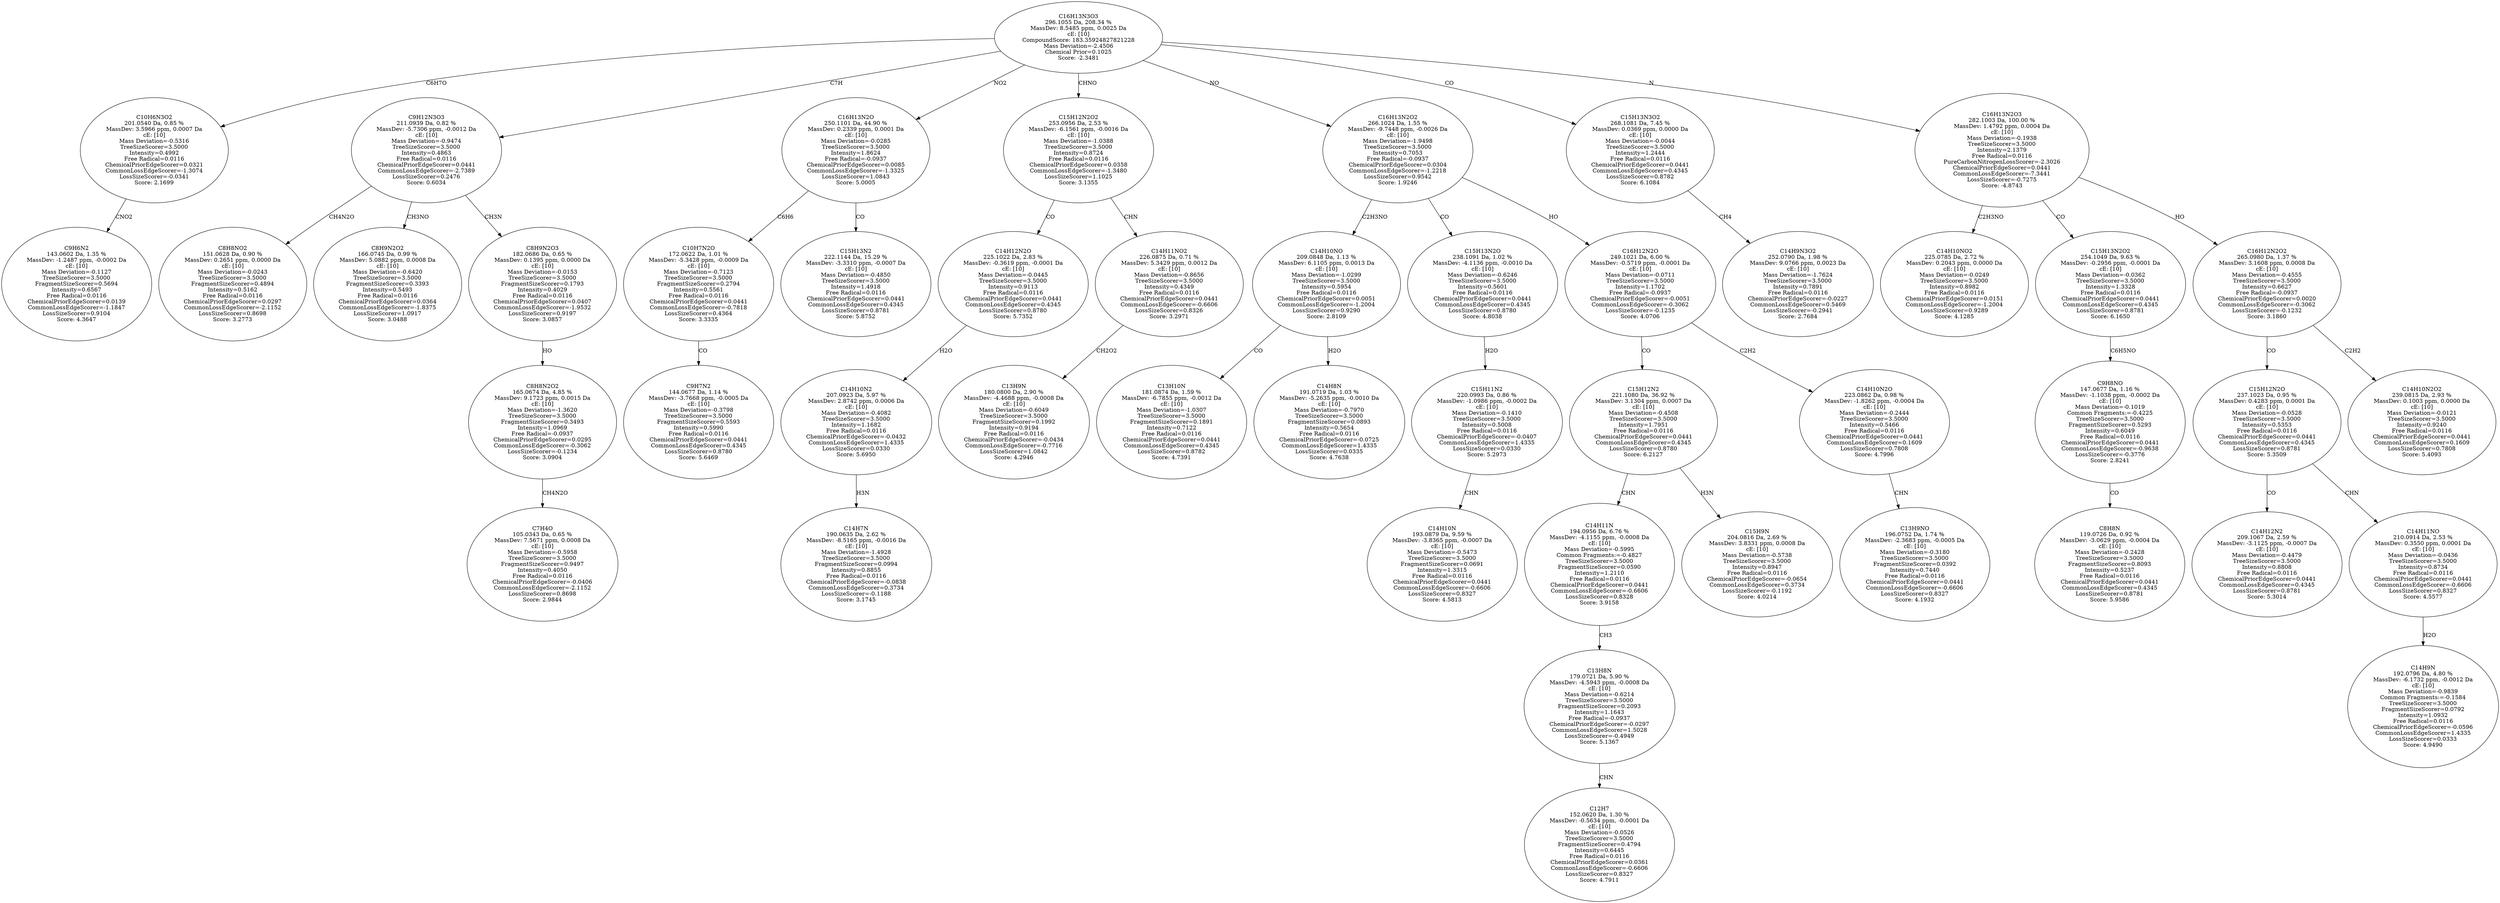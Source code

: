 strict digraph {
v1 [label="C9H6N2\n143.0602 Da, 1.35 %\nMassDev: -1.2487 ppm, -0.0002 Da\ncE: [10]\nMass Deviation=-0.1127\nTreeSizeScorer=3.5000\nFragmentSizeScorer=0.5694\nIntensity=0.6567\nFree Radical=0.0116\nChemicalPriorEdgeScorer=0.0139\nCommonLossEdgeScorer=-1.1847\nLossSizeScorer=0.9104\nScore: 4.3647"];
v2 [label="C10H6N3O2\n201.0540 Da, 0.85 %\nMassDev: 3.5966 ppm, 0.0007 Da\ncE: [10]\nMass Deviation=-0.5316\nTreeSizeScorer=3.5000\nIntensity=0.4992\nFree Radical=0.0116\nChemicalPriorEdgeScorer=0.0321\nCommonLossEdgeScorer=-1.3074\nLossSizeScorer=-0.0341\nScore: 2.1699"];
v3 [label="C8H8NO2\n151.0628 Da, 0.90 %\nMassDev: 0.2651 ppm, 0.0000 Da\ncE: [10]\nMass Deviation=-0.0243\nTreeSizeScorer=3.5000\nFragmentSizeScorer=0.4894\nIntensity=0.5162\nFree Radical=0.0116\nChemicalPriorEdgeScorer=0.0297\nCommonLossEdgeScorer=-2.1152\nLossSizeScorer=0.8698\nScore: 3.2773"];
v4 [label="C8H9N2O2\n166.0745 Da, 0.99 %\nMassDev: 5.0882 ppm, 0.0008 Da\ncE: [10]\nMass Deviation=-0.6420\nTreeSizeScorer=3.5000\nFragmentSizeScorer=0.3393\nIntensity=0.5493\nFree Radical=0.0116\nChemicalPriorEdgeScorer=0.0364\nCommonLossEdgeScorer=-1.8375\nLossSizeScorer=1.0917\nScore: 3.0488"];
v5 [label="C7H4O\n105.0343 Da, 0.65 %\nMassDev: 7.5671 ppm, 0.0008 Da\ncE: [10]\nMass Deviation=-0.5958\nTreeSizeScorer=3.5000\nFragmentSizeScorer=0.9497\nIntensity=0.4050\nFree Radical=0.0116\nChemicalPriorEdgeScorer=-0.0406\nCommonLossEdgeScorer=-2.1152\nLossSizeScorer=0.8698\nScore: 2.9844"];
v6 [label="C8H8N2O2\n165.0674 Da, 4.85 %\nMassDev: 9.1723 ppm, 0.0015 Da\ncE: [10]\nMass Deviation=-1.3620\nTreeSizeScorer=3.5000\nFragmentSizeScorer=0.3493\nIntensity=1.0969\nFree Radical=-0.0937\nChemicalPriorEdgeScorer=0.0295\nCommonLossEdgeScorer=-0.3062\nLossSizeScorer=-0.1234\nScore: 3.0904"];
v7 [label="C8H9N2O3\n182.0686 Da, 0.65 %\nMassDev: 0.1395 ppm, 0.0000 Da\ncE: [10]\nMass Deviation=-0.0153\nTreeSizeScorer=3.5000\nFragmentSizeScorer=0.1793\nIntensity=0.4029\nFree Radical=0.0116\nChemicalPriorEdgeScorer=0.0407\nCommonLossEdgeScorer=-1.9532\nLossSizeScorer=0.9197\nScore: 3.0857"];
v8 [label="C9H12N3O3\n211.0939 Da, 0.82 %\nMassDev: -5.7306 ppm, -0.0012 Da\ncE: [10]\nMass Deviation=-0.9474\nTreeSizeScorer=3.5000\nIntensity=0.4863\nFree Radical=0.0116\nChemicalPriorEdgeScorer=0.0441\nCommonLossEdgeScorer=-2.7389\nLossSizeScorer=0.2476\nScore: 0.6034"];
v9 [label="C9H7N2\n144.0677 Da, 1.14 %\nMassDev: -3.7668 ppm, -0.0005 Da\ncE: [10]\nMass Deviation=-0.3798\nTreeSizeScorer=3.5000\nFragmentSizeScorer=0.5593\nIntensity=0.5990\nFree Radical=0.0116\nChemicalPriorEdgeScorer=0.0441\nCommonLossEdgeScorer=0.4345\nLossSizeScorer=0.8780\nScore: 5.6469"];
v10 [label="C10H7N2O\n172.0622 Da, 1.01 %\nMassDev: -5.3428 ppm, -0.0009 Da\ncE: [10]\nMass Deviation=-0.7123\nTreeSizeScorer=3.5000\nFragmentSizeScorer=0.2794\nIntensity=0.5561\nFree Radical=0.0116\nChemicalPriorEdgeScorer=0.0441\nCommonLossEdgeScorer=-0.7818\nLossSizeScorer=0.4364\nScore: 3.3335"];
v11 [label="C15H13N2\n222.1144 Da, 15.29 %\nMassDev: -3.3310 ppm, -0.0007 Da\ncE: [10]\nMass Deviation=-0.4850\nTreeSizeScorer=3.5000\nIntensity=1.4918\nFree Radical=0.0116\nChemicalPriorEdgeScorer=0.0441\nCommonLossEdgeScorer=0.4345\nLossSizeScorer=0.8781\nScore: 5.8752"];
v12 [label="C16H13N2O\n250.1101 Da, 44.90 %\nMassDev: 0.2339 ppm, 0.0001 Da\ncE: [10]\nMass Deviation=-0.0285\nTreeSizeScorer=3.5000\nIntensity=1.8624\nFree Radical=-0.0937\nChemicalPriorEdgeScorer=0.0085\nCommonLossEdgeScorer=-1.3325\nLossSizeScorer=1.0843\nScore: 5.0005"];
v13 [label="C14H7N\n190.0635 Da, 2.62 %\nMassDev: -8.5165 ppm, -0.0016 Da\ncE: [10]\nMass Deviation=-1.4928\nTreeSizeScorer=3.5000\nFragmentSizeScorer=0.0994\nIntensity=0.8855\nFree Radical=0.0116\nChemicalPriorEdgeScorer=-0.0838\nCommonLossEdgeScorer=0.3734\nLossSizeScorer=-0.1188\nScore: 3.1745"];
v14 [label="C14H10N2\n207.0923 Da, 5.97 %\nMassDev: 2.8742 ppm, 0.0006 Da\ncE: [10]\nMass Deviation=-0.4082\nTreeSizeScorer=3.5000\nIntensity=1.1682\nFree Radical=0.0116\nChemicalPriorEdgeScorer=-0.0432\nCommonLossEdgeScorer=1.4335\nLossSizeScorer=0.0330\nScore: 5.6950"];
v15 [label="C14H12N2O\n225.1022 Da, 2.83 %\nMassDev: -0.3619 ppm, -0.0001 Da\ncE: [10]\nMass Deviation=-0.0445\nTreeSizeScorer=3.5000\nIntensity=0.9113\nFree Radical=0.0116\nChemicalPriorEdgeScorer=0.0441\nCommonLossEdgeScorer=0.4345\nLossSizeScorer=0.8780\nScore: 5.7352"];
v16 [label="C13H9N\n180.0800 Da, 2.90 %\nMassDev: -4.4688 ppm, -0.0008 Da\ncE: [10]\nMass Deviation=-0.6049\nTreeSizeScorer=3.5000\nFragmentSizeScorer=0.1992\nIntensity=0.9194\nFree Radical=0.0116\nChemicalPriorEdgeScorer=-0.0434\nCommonLossEdgeScorer=-0.7716\nLossSizeScorer=1.0842\nScore: 4.2946"];
v17 [label="C14H11NO2\n226.0875 Da, 0.71 %\nMassDev: 5.3429 ppm, 0.0012 Da\ncE: [10]\nMass Deviation=-0.8656\nTreeSizeScorer=3.5000\nIntensity=0.4349\nFree Radical=0.0116\nChemicalPriorEdgeScorer=0.0441\nCommonLossEdgeScorer=-0.6606\nLossSizeScorer=0.8326\nScore: 3.2971"];
v18 [label="C15H12N2O2\n253.0956 Da, 2.53 %\nMassDev: -6.1561 ppm, -0.0016 Da\ncE: [10]\nMass Deviation=-1.0388\nTreeSizeScorer=3.5000\nIntensity=0.8724\nFree Radical=0.0116\nChemicalPriorEdgeScorer=0.0358\nCommonLossEdgeScorer=-1.3480\nLossSizeScorer=1.1025\nScore: 3.1355"];
v19 [label="C13H10N\n181.0874 Da, 1.59 %\nMassDev: -6.7855 ppm, -0.0012 Da\ncE: [10]\nMass Deviation=-1.0307\nTreeSizeScorer=3.5000\nFragmentSizeScorer=0.1891\nIntensity=0.7122\nFree Radical=0.0116\nChemicalPriorEdgeScorer=0.0441\nCommonLossEdgeScorer=0.4345\nLossSizeScorer=0.8782\nScore: 4.7391"];
v20 [label="C14H8N\n191.0719 Da, 1.03 %\nMassDev: -5.2635 ppm, -0.0010 Da\ncE: [10]\nMass Deviation=-0.7970\nTreeSizeScorer=3.5000\nFragmentSizeScorer=0.0893\nIntensity=0.5654\nFree Radical=0.0116\nChemicalPriorEdgeScorer=-0.0725\nCommonLossEdgeScorer=1.4335\nLossSizeScorer=0.0335\nScore: 4.7638"];
v21 [label="C14H10NO\n209.0848 Da, 1.13 %\nMassDev: 6.1105 ppm, 0.0013 Da\ncE: [10]\nMass Deviation=-1.0299\nTreeSizeScorer=3.5000\nIntensity=0.5954\nFree Radical=0.0116\nChemicalPriorEdgeScorer=0.0051\nCommonLossEdgeScorer=-1.2004\nLossSizeScorer=0.9290\nScore: 2.8109"];
v22 [label="C14H10N\n193.0879 Da, 9.59 %\nMassDev: -3.8365 ppm, -0.0007 Da\ncE: [10]\nMass Deviation=-0.5473\nTreeSizeScorer=3.5000\nFragmentSizeScorer=0.0691\nIntensity=1.3315\nFree Radical=0.0116\nChemicalPriorEdgeScorer=0.0441\nCommonLossEdgeScorer=-0.6606\nLossSizeScorer=0.8327\nScore: 4.5813"];
v23 [label="C15H11N2\n220.0993 Da, 0.86 %\nMassDev: -1.0986 ppm, -0.0002 Da\ncE: [10]\nMass Deviation=-0.1410\nTreeSizeScorer=3.5000\nIntensity=0.5008\nFree Radical=0.0116\nChemicalPriorEdgeScorer=-0.0407\nCommonLossEdgeScorer=1.4335\nLossSizeScorer=0.0330\nScore: 5.2973"];
v24 [label="C15H13N2O\n238.1091 Da, 1.02 %\nMassDev: -4.1136 ppm, -0.0010 Da\ncE: [10]\nMass Deviation=-0.6246\nTreeSizeScorer=3.5000\nIntensity=0.5601\nFree Radical=0.0116\nChemicalPriorEdgeScorer=0.0441\nCommonLossEdgeScorer=0.4345\nLossSizeScorer=0.8780\nScore: 4.8038"];
v25 [label="C12H7\n152.0620 Da, 1.30 %\nMassDev: -0.5634 ppm, -0.0001 Da\ncE: [10]\nMass Deviation=-0.0526\nTreeSizeScorer=3.5000\nFragmentSizeScorer=0.4794\nIntensity=0.6445\nFree Radical=0.0116\nChemicalPriorEdgeScorer=0.0361\nCommonLossEdgeScorer=-0.6606\nLossSizeScorer=0.8327\nScore: 4.7911"];
v26 [label="C13H8N\n179.0721 Da, 5.90 %\nMassDev: -4.5943 ppm, -0.0008 Da\ncE: [10]\nMass Deviation=-0.6214\nTreeSizeScorer=3.5000\nFragmentSizeScorer=0.2093\nIntensity=1.1643\nFree Radical=-0.0937\nChemicalPriorEdgeScorer=-0.0297\nCommonLossEdgeScorer=1.5028\nLossSizeScorer=-0.4949\nScore: 5.1367"];
v27 [label="C14H11N\n194.0956 Da, 6.76 %\nMassDev: -4.1155 ppm, -0.0008 Da\ncE: [10]\nMass Deviation=-0.5995\nCommon Fragments:=-0.4827\nTreeSizeScorer=3.5000\nFragmentSizeScorer=0.0590\nIntensity=1.2110\nFree Radical=0.0116\nChemicalPriorEdgeScorer=0.0441\nCommonLossEdgeScorer=-0.6606\nLossSizeScorer=0.8328\nScore: 3.9158"];
v28 [label="C15H9N\n204.0816 Da, 2.69 %\nMassDev: 3.8331 ppm, 0.0008 Da\ncE: [10]\nMass Deviation=-0.5738\nTreeSizeScorer=3.5000\nIntensity=0.8947\nFree Radical=0.0116\nChemicalPriorEdgeScorer=-0.0654\nCommonLossEdgeScorer=0.3734\nLossSizeScorer=-0.1192\nScore: 4.0214"];
v29 [label="C15H12N2\n221.1080 Da, 36.92 %\nMassDev: 3.1304 ppm, 0.0007 Da\ncE: [10]\nMass Deviation=-0.4508\nTreeSizeScorer=3.5000\nIntensity=1.7951\nFree Radical=0.0116\nChemicalPriorEdgeScorer=0.0441\nCommonLossEdgeScorer=0.4345\nLossSizeScorer=0.8780\nScore: 6.2127"];
v30 [label="C13H9NO\n196.0752 Da, 1.74 %\nMassDev: -2.3683 ppm, -0.0005 Da\ncE: [10]\nMass Deviation=-0.3180\nTreeSizeScorer=3.5000\nFragmentSizeScorer=0.0392\nIntensity=0.7440\nFree Radical=0.0116\nChemicalPriorEdgeScorer=0.0441\nCommonLossEdgeScorer=-0.6606\nLossSizeScorer=0.8327\nScore: 4.1932"];
v31 [label="C14H10N2O\n223.0862 Da, 0.98 %\nMassDev: -1.8262 ppm, -0.0004 Da\ncE: [10]\nMass Deviation=-0.2444\nTreeSizeScorer=3.5000\nIntensity=0.5466\nFree Radical=0.0116\nChemicalPriorEdgeScorer=0.0441\nCommonLossEdgeScorer=0.1609\nLossSizeScorer=0.7808\nScore: 4.7996"];
v32 [label="C16H12N2O\n249.1021 Da, 6.00 %\nMassDev: -0.5719 ppm, -0.0001 Da\ncE: [10]\nMass Deviation=-0.0711\nTreeSizeScorer=3.5000\nIntensity=1.1702\nFree Radical=-0.0937\nChemicalPriorEdgeScorer=-0.0051\nCommonLossEdgeScorer=-0.3062\nLossSizeScorer=-0.1235\nScore: 4.0706"];
v33 [label="C16H13N2O2\n266.1024 Da, 1.55 %\nMassDev: -9.7448 ppm, -0.0026 Da\ncE: [10]\nMass Deviation=-1.9498\nTreeSizeScorer=3.5000\nIntensity=0.7053\nFree Radical=-0.0937\nChemicalPriorEdgeScorer=0.0304\nCommonLossEdgeScorer=-1.2218\nLossSizeScorer=0.9542\nScore: 1.9246"];
v34 [label="C14H9N3O2\n252.0790 Da, 1.98 %\nMassDev: 9.0766 ppm, 0.0023 Da\ncE: [10]\nMass Deviation=-1.7624\nTreeSizeScorer=3.5000\nIntensity=0.7891\nFree Radical=0.0116\nChemicalPriorEdgeScorer=-0.0227\nCommonLossEdgeScorer=0.5469\nLossSizeScorer=-0.2941\nScore: 2.7684"];
v35 [label="C15H13N3O2\n268.1081 Da, 7.45 %\nMassDev: 0.0369 ppm, 0.0000 Da\ncE: [10]\nMass Deviation=-0.0044\nTreeSizeScorer=3.5000\nIntensity=1.2444\nFree Radical=0.0116\nChemicalPriorEdgeScorer=0.0441\nCommonLossEdgeScorer=0.4345\nLossSizeScorer=0.8782\nScore: 6.1084"];
v36 [label="C14H10NO2\n225.0785 Da, 2.72 %\nMassDev: 0.2043 ppm, 0.0000 Da\ncE: [10]\nMass Deviation=-0.0249\nTreeSizeScorer=3.5000\nIntensity=0.8982\nFree Radical=0.0116\nChemicalPriorEdgeScorer=0.0151\nCommonLossEdgeScorer=-1.2004\nLossSizeScorer=0.9289\nScore: 4.1285"];
v37 [label="C8H8N\n119.0726 Da, 0.92 %\nMassDev: -3.0629 ppm, -0.0004 Da\ncE: [10]\nMass Deviation=-0.2428\nTreeSizeScorer=3.5000\nFragmentSizeScorer=0.8093\nIntensity=0.5237\nFree Radical=0.0116\nChemicalPriorEdgeScorer=0.0441\nCommonLossEdgeScorer=0.4345\nLossSizeScorer=0.8781\nScore: 5.9586"];
v38 [label="C9H8NO\n147.0677 Da, 1.16 %\nMassDev: -1.1038 ppm, -0.0002 Da\ncE: [10]\nMass Deviation=-0.1019\nCommon Fragments:=-0.4225\nTreeSizeScorer=3.5000\nFragmentSizeScorer=0.5293\nIntensity=0.6049\nFree Radical=0.0116\nChemicalPriorEdgeScorer=0.0441\nCommonLossEdgeScorer=-0.9638\nLossSizeScorer=-0.3776\nScore: 2.8241"];
v39 [label="C15H13N2O2\n254.1049 Da, 9.63 %\nMassDev: -0.2956 ppm, -0.0001 Da\ncE: [10]\nMass Deviation=-0.0362\nTreeSizeScorer=3.5000\nIntensity=1.3328\nFree Radical=0.0116\nChemicalPriorEdgeScorer=0.0441\nCommonLossEdgeScorer=0.4345\nLossSizeScorer=0.8781\nScore: 6.1650"];
v40 [label="C14H12N2\n209.1067 Da, 2.59 %\nMassDev: -3.1125 ppm, -0.0007 Da\ncE: [10]\nMass Deviation=-0.4479\nTreeSizeScorer=3.5000\nIntensity=0.8808\nFree Radical=0.0116\nChemicalPriorEdgeScorer=0.0441\nCommonLossEdgeScorer=0.4345\nLossSizeScorer=0.8781\nScore: 5.3014"];
v41 [label="C14H9N\n192.0796 Da, 4.80 %\nMassDev: -6.1732 ppm, -0.0012 Da\ncE: [10]\nMass Deviation=-0.9839\nCommon Fragments:=-0.1584\nTreeSizeScorer=3.5000\nFragmentSizeScorer=0.0792\nIntensity=1.0932\nFree Radical=0.0116\nChemicalPriorEdgeScorer=-0.0596\nCommonLossEdgeScorer=1.4335\nLossSizeScorer=0.0333\nScore: 4.9490"];
v42 [label="C14H11NO\n210.0914 Da, 2.53 %\nMassDev: 0.3550 ppm, 0.0001 Da\ncE: [10]\nMass Deviation=-0.0436\nTreeSizeScorer=3.5000\nIntensity=0.8734\nFree Radical=0.0116\nChemicalPriorEdgeScorer=0.0441\nCommonLossEdgeScorer=-0.6606\nLossSizeScorer=0.8327\nScore: 4.5577"];
v43 [label="C15H12N2O\n237.1023 Da, 0.95 %\nMassDev: 0.4283 ppm, 0.0001 Da\ncE: [10]\nMass Deviation=-0.0528\nTreeSizeScorer=3.5000\nIntensity=0.5353\nFree Radical=0.0116\nChemicalPriorEdgeScorer=0.0441\nCommonLossEdgeScorer=0.4345\nLossSizeScorer=0.8781\nScore: 5.3509"];
v44 [label="C14H10N2O2\n239.0815 Da, 2.93 %\nMassDev: 0.1003 ppm, 0.0000 Da\ncE: [10]\nMass Deviation=-0.0121\nTreeSizeScorer=3.5000\nIntensity=0.9240\nFree Radical=0.0116\nChemicalPriorEdgeScorer=0.0441\nCommonLossEdgeScorer=0.1609\nLossSizeScorer=0.7808\nScore: 5.4093"];
v45 [label="C16H12N2O2\n265.0980 Da, 1.37 %\nMassDev: 3.1608 ppm, 0.0008 Da\ncE: [10]\nMass Deviation=-0.4555\nTreeSizeScorer=3.5000\nIntensity=0.6627\nFree Radical=-0.0937\nChemicalPriorEdgeScorer=0.0020\nCommonLossEdgeScorer=-0.3062\nLossSizeScorer=-0.1232\nScore: 3.1860"];
v46 [label="C16H13N2O3\n282.1003 Da, 100.00 %\nMassDev: 1.4792 ppm, 0.0004 Da\ncE: [10]\nMass Deviation=-0.1938\nTreeSizeScorer=3.5000\nIntensity=2.1379\nFree Radical=0.0116\nPureCarbonNitrogenLossScorer=-2.3026\nChemicalPriorEdgeScorer=0.0441\nCommonLossEdgeScorer=-7.3441\nLossSizeScorer=-0.7275\nScore: -4.8743"];
v47 [label="C16H13N3O3\n296.1055 Da, 208.34 %\nMassDev: 8.5485 ppm, 0.0025 Da\ncE: [10]\nCompoundScore: 183.35924827821228\nMass Deviation=-2.4506\nChemical Prior=0.1025\nScore: -2.3481"];
v2 -> v1 [label="CNO2"];
v47 -> v2 [label="C6H7O"];
v8 -> v3 [label="CH4N2O"];
v8 -> v4 [label="CH3NO"];
v6 -> v5 [label="CH4N2O"];
v7 -> v6 [label="HO"];
v8 -> v7 [label="CH3N"];
v47 -> v8 [label="C7H"];
v10 -> v9 [label="CO"];
v12 -> v10 [label="C6H6"];
v12 -> v11 [label="CO"];
v47 -> v12 [label="NO2"];
v14 -> v13 [label="H3N"];
v15 -> v14 [label="H2O"];
v18 -> v15 [label="CO"];
v17 -> v16 [label="CH2O2"];
v18 -> v17 [label="CHN"];
v47 -> v18 [label="CHNO"];
v21 -> v19 [label="CO"];
v21 -> v20 [label="H2O"];
v33 -> v21 [label="C2H3NO"];
v23 -> v22 [label="CHN"];
v24 -> v23 [label="H2O"];
v33 -> v24 [label="CO"];
v26 -> v25 [label="CHN"];
v27 -> v26 [label="CH3"];
v29 -> v27 [label="CHN"];
v29 -> v28 [label="H3N"];
v32 -> v29 [label="CO"];
v31 -> v30 [label="CHN"];
v32 -> v31 [label="C2H2"];
v33 -> v32 [label="HO"];
v47 -> v33 [label="NO"];
v35 -> v34 [label="CH4"];
v47 -> v35 [label="CO"];
v46 -> v36 [label="C2H3NO"];
v38 -> v37 [label="CO"];
v39 -> v38 [label="C6H5NO"];
v46 -> v39 [label="CO"];
v43 -> v40 [label="CO"];
v42 -> v41 [label="H2O"];
v43 -> v42 [label="CHN"];
v45 -> v43 [label="CO"];
v45 -> v44 [label="C2H2"];
v46 -> v45 [label="HO"];
v47 -> v46 [label="N"];
}